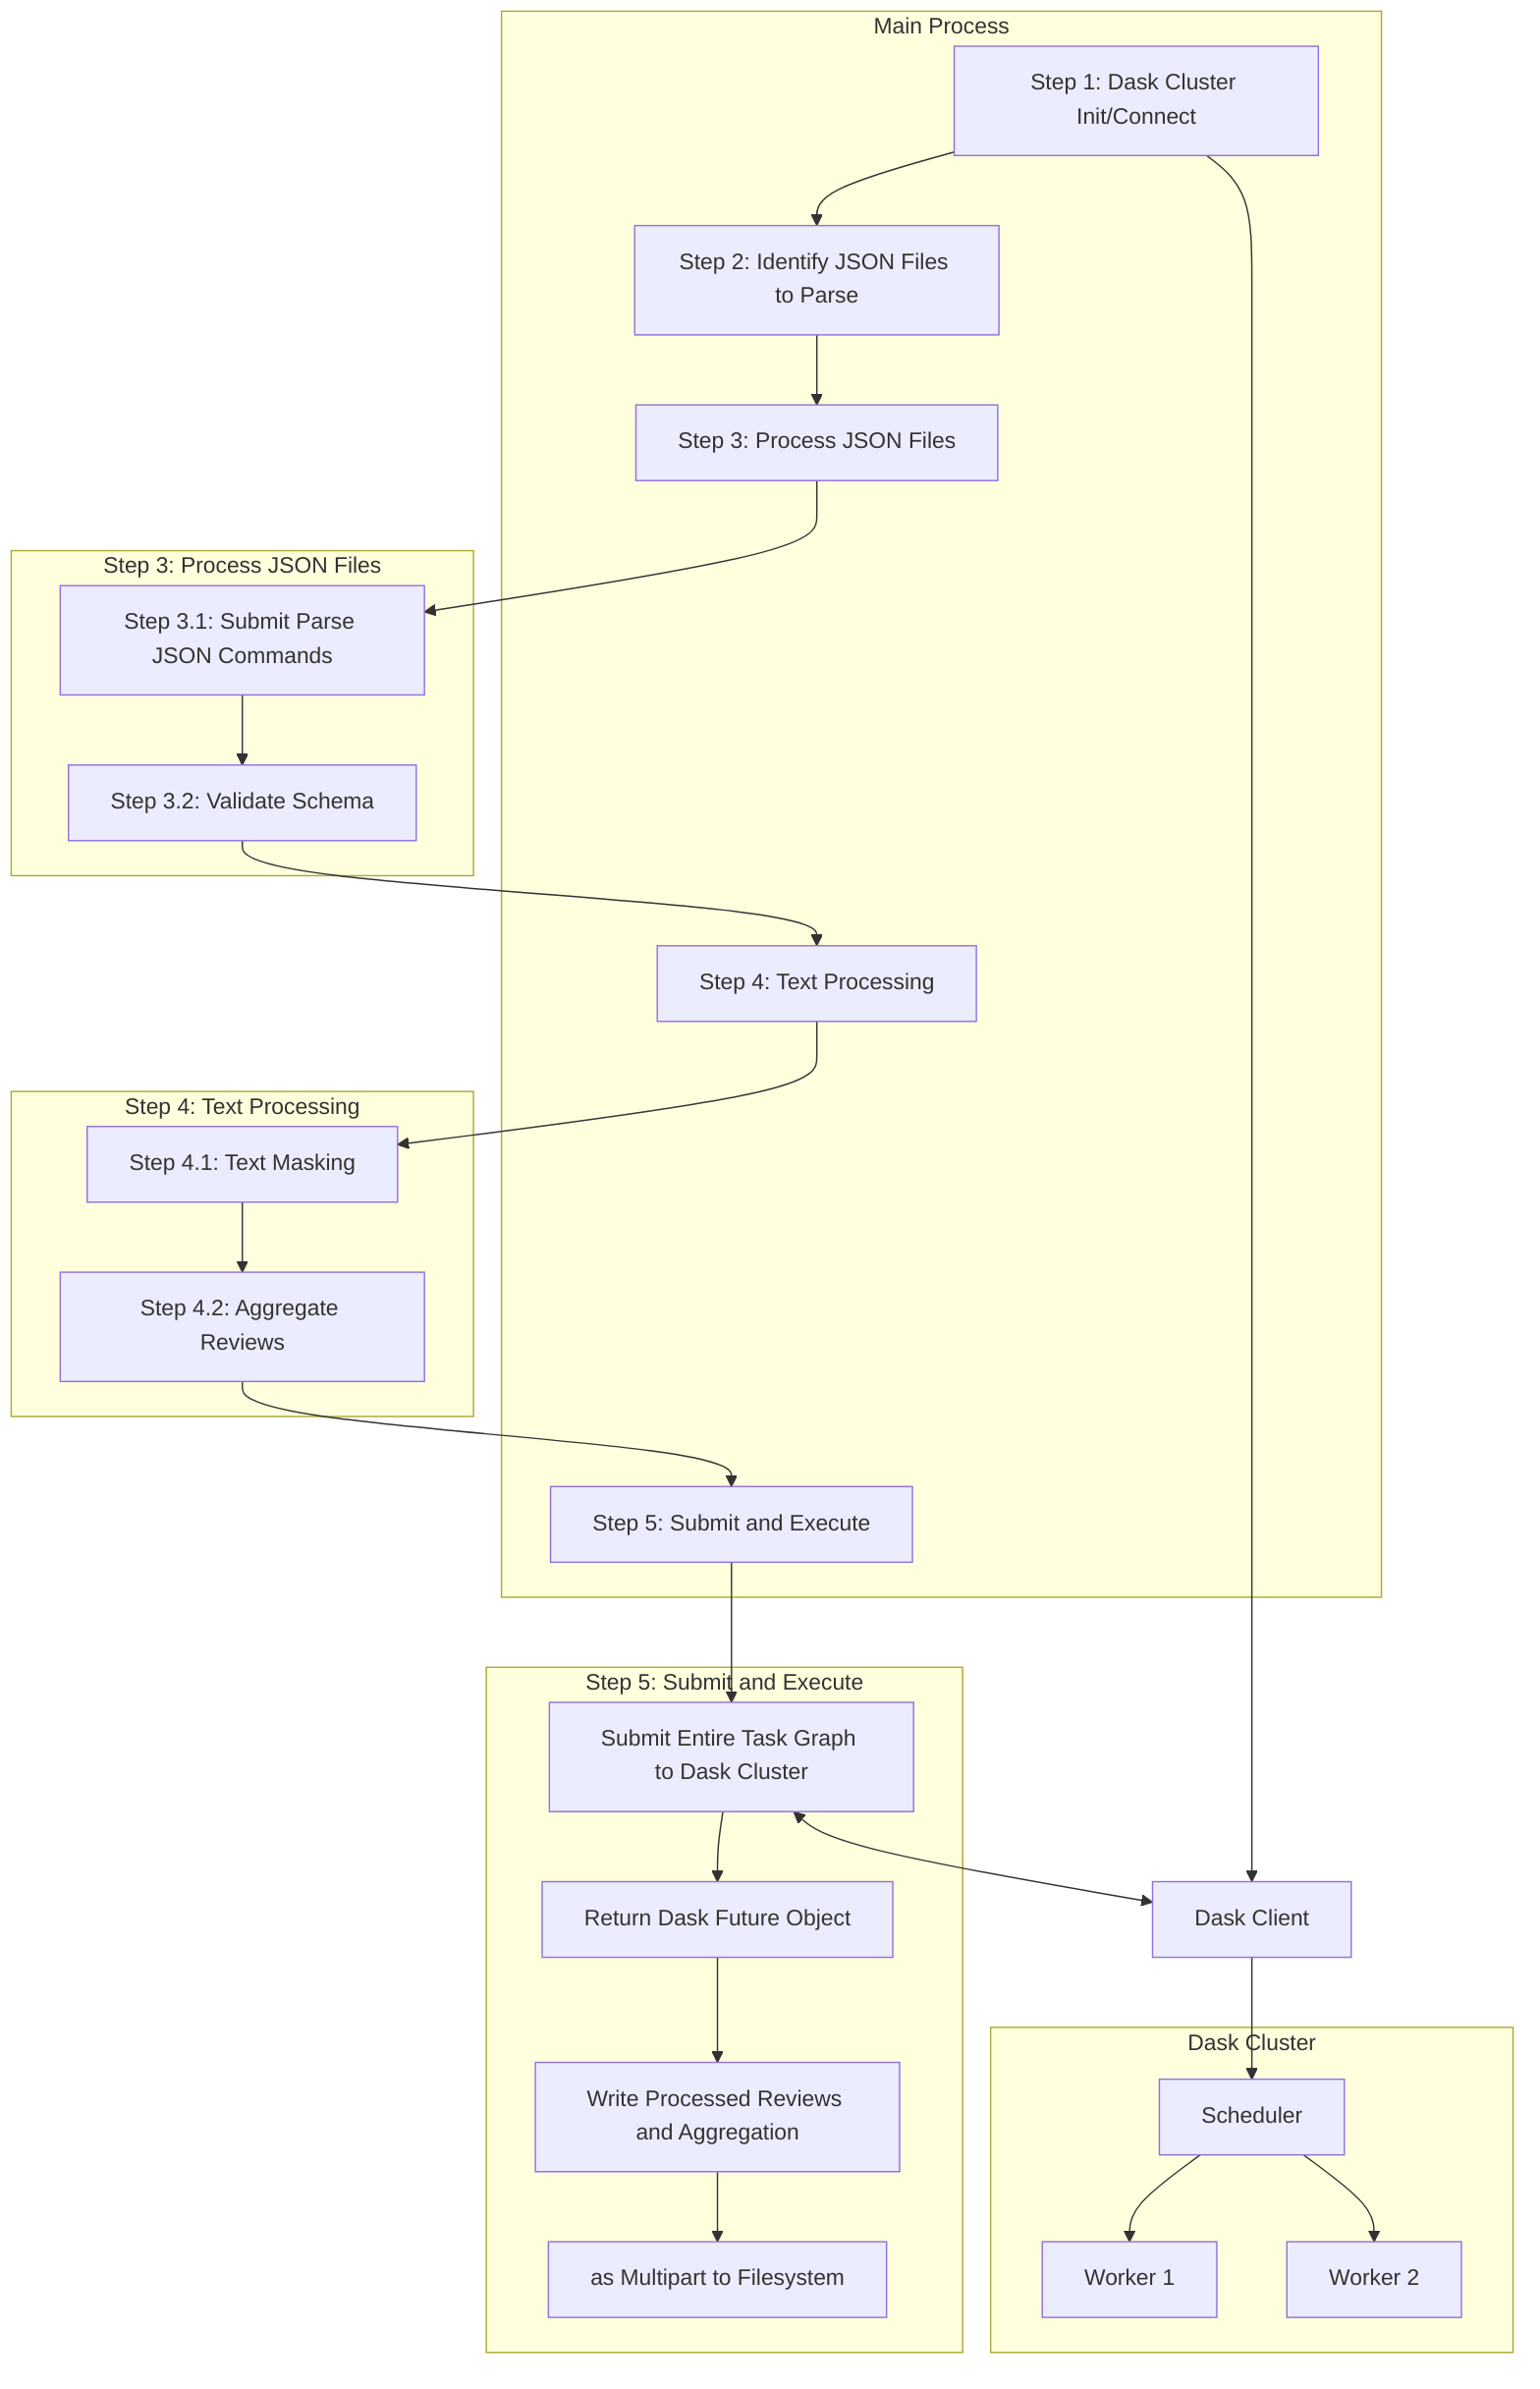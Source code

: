 graph TD
    subgraph "Main Process"
        A[Step 1: Dask Cluster Init/Connect]
        B[Step 2: Identify JSON Files to Parse]
        C[Step 3: Process JSON Files]
        D[Step 4: Text Processing]
        E[Step 5: Submit and Execute]
    end
    
    subgraph "Dask Cluster"
        S[Scheduler]
        W1[Worker 1]
        W2[Worker 2]
    end
    
    Client[Dask Client]
    A --> Client
    Client --> S
    S --> W1
    S --> W2
    A --> B
    B --> C
    
    subgraph "Step 3: Process JSON Files"
        C1[Step 3.1: Submit Parse JSON Commands]
        C2[Step 3.2: Validate Schema]
    end
    
    C --> C1
    C1 --> C2
    C2 --> D
    
    subgraph "Step 4: Text Processing"
        D1[Step 4.1: Text Masking]
        D2[Step 4.2: Aggregate Reviews]
    end
    
    D --> D1
    D1 --> D2
    D2 --> E
    
    subgraph "Step 5: Submit and Execute"
        E1[Submit Entire Task Graph to Dask Cluster]
        E2[Return Dask Future Object]
        E3[Write Processed Reviews and Aggregation]
        E4[as Multipart to Filesystem]
    end
    
    E --> E1
    E1 <--> Client
    E1 --> E2
    E2 --> E3
    E3 --> E4